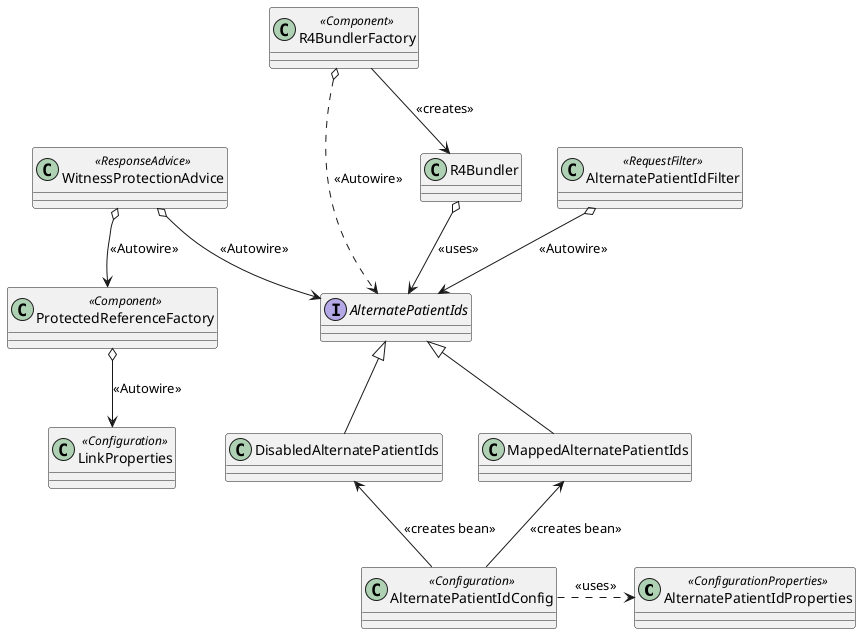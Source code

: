 @startuml
class AlternatePatientIdProperties <<ConfigurationProperties>>
class AlternatePatientIdConfig <<Configuration>>
class AlternatePatientIdFilter <<RequestFilter>>
interface AlternatePatientIds
class DisabledAlternatePatientIds
class MappedAlternatePatientIds
class WitnessProtectionAdvice <<ResponseAdvice>>
class R4Bundler
class R4BundlerFactory <<Component>>
class ProtectedReferenceFactory <<Component>>
class LinkProperties <<Configuration>>

ProtectedReferenceFactory o--> LinkProperties : <<Autowire>>

AlternatePatientIdConfig .> AlternatePatientIdProperties : <<uses>>
AlternatePatientIdConfig -up-> DisabledAlternatePatientIds : <<creates bean>>
AlternatePatientIdConfig -up-> MappedAlternatePatientIds : <<creates bean>>

DisabledAlternatePatientIds -up-|> AlternatePatientIds
MappedAlternatePatientIds -up-|> AlternatePatientIds

AlternatePatientIdFilter o--> AlternatePatientIds : <<Autowire>>
WitnessProtectionAdvice o--> AlternatePatientIds : <<Autowire>>
WitnessProtectionAdvice o--> ProtectedReferenceFactory : <<Autowire>>
R4Bundler o--> AlternatePatientIds : <<uses>>
R4BundlerFactory o..> AlternatePatientIds : <<Autowire>>
R4BundlerFactory --> R4Bundler : <<creates>>
@enduml
